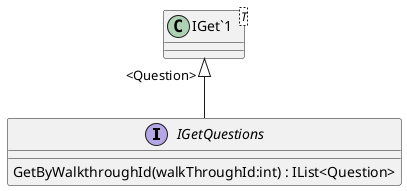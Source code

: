 @startuml
interface IGetQuestions {
    GetByWalkthroughId(walkThroughId:int) : IList<Question>
}
class "IGet`1"<T> {
}
"IGet`1" "<Question>" <|-- IGetQuestions
@enduml
